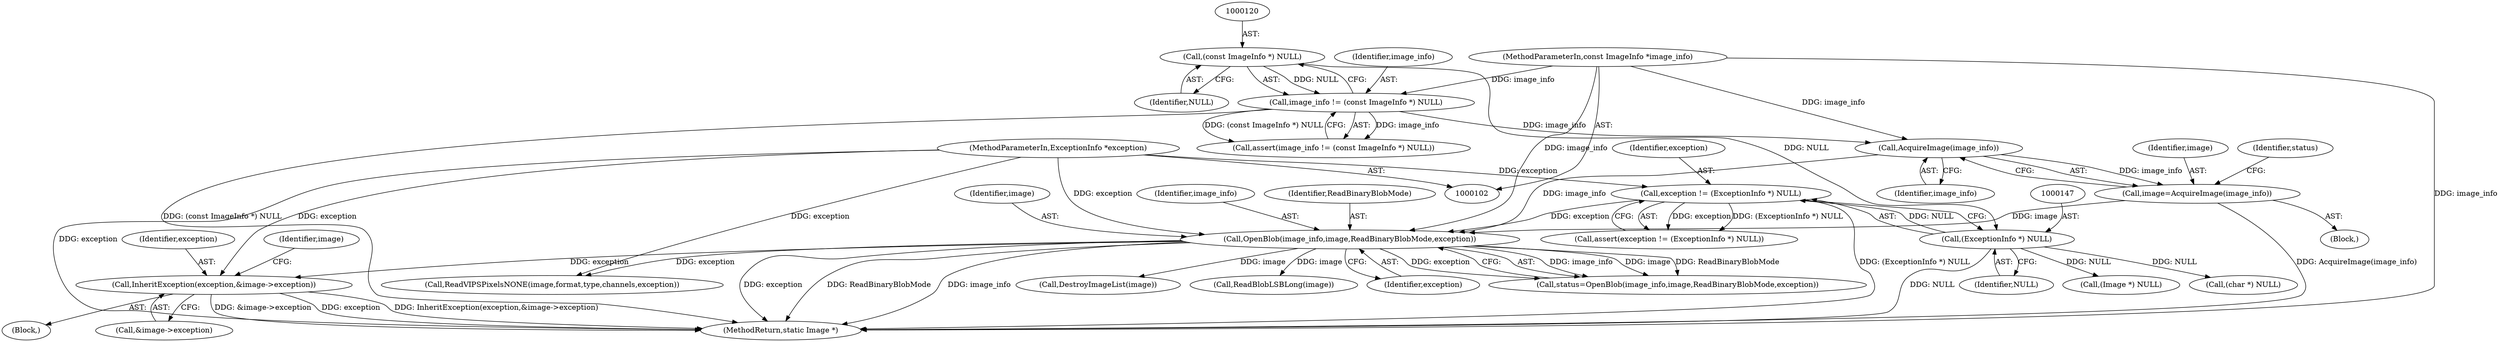 digraph "0_ImageMagick_f6e9d0d9955e85bdd7540b251cd50d598dacc5e6_71@pointer" {
"1000237" [label="(Call,InheritException(exception,&image->exception))"];
"1000161" [label="(Call,OpenBlob(image_info,image,ReadBinaryBlobMode,exception))"];
"1000157" [label="(Call,AcquireImage(image_info))"];
"1000117" [label="(Call,image_info != (const ImageInfo *) NULL)"];
"1000103" [label="(MethodParameterIn,const ImageInfo *image_info)"];
"1000119" [label="(Call,(const ImageInfo *) NULL)"];
"1000155" [label="(Call,image=AcquireImage(image_info))"];
"1000144" [label="(Call,exception != (ExceptionInfo *) NULL)"];
"1000104" [label="(MethodParameterIn,ExceptionInfo *exception)"];
"1000146" [label="(Call,(ExceptionInfo *) NULL)"];
"1000118" [label="(Identifier,image_info)"];
"1000161" [label="(Call,OpenBlob(image_info,image,ReadBinaryBlobMode,exception))"];
"1000158" [label="(Identifier,image_info)"];
"1000119" [label="(Call,(const ImageInfo *) NULL)"];
"1000165" [label="(Identifier,exception)"];
"1000163" [label="(Identifier,image)"];
"1000468" [label="(Call,(char *) NULL)"];
"1000245" [label="(Identifier,image)"];
"1000160" [label="(Identifier,status)"];
"1000531" [label="(MethodReturn,static Image *)"];
"1000159" [label="(Call,status=OpenBlob(image_info,image,ReadBinaryBlobMode,exception))"];
"1000162" [label="(Identifier,image_info)"];
"1000105" [label="(Block,)"];
"1000156" [label="(Identifier,image)"];
"1000103" [label="(MethodParameterIn,const ImageInfo *image_info)"];
"1000157" [label="(Call,AcquireImage(image_info))"];
"1000143" [label="(Call,assert(exception != (ExceptionInfo *) NULL))"];
"1000155" [label="(Call,image=AcquireImage(image_info))"];
"1000104" [label="(MethodParameterIn,ExceptionInfo *exception)"];
"1000144" [label="(Call,exception != (ExceptionInfo *) NULL)"];
"1000173" [label="(Call,DestroyImageList(image))"];
"1000237" [label="(Call,InheritException(exception,&image->exception))"];
"1000117" [label="(Call,image_info != (const ImageInfo *) NULL)"];
"1000176" [label="(Call,(Image *) NULL)"];
"1000236" [label="(Block,)"];
"1000181" [label="(Call,ReadBlobLSBLong(image))"];
"1000456" [label="(Call,ReadVIPSPixelsNONE(image,format,type,channels,exception))"];
"1000116" [label="(Call,assert(image_info != (const ImageInfo *) NULL))"];
"1000238" [label="(Identifier,exception)"];
"1000164" [label="(Identifier,ReadBinaryBlobMode)"];
"1000239" [label="(Call,&image->exception)"];
"1000121" [label="(Identifier,NULL)"];
"1000146" [label="(Call,(ExceptionInfo *) NULL)"];
"1000148" [label="(Identifier,NULL)"];
"1000145" [label="(Identifier,exception)"];
"1000237" -> "1000236"  [label="AST: "];
"1000237" -> "1000239"  [label="CFG: "];
"1000238" -> "1000237"  [label="AST: "];
"1000239" -> "1000237"  [label="AST: "];
"1000245" -> "1000237"  [label="CFG: "];
"1000237" -> "1000531"  [label="DDG: InheritException(exception,&image->exception)"];
"1000237" -> "1000531"  [label="DDG: &image->exception"];
"1000237" -> "1000531"  [label="DDG: exception"];
"1000161" -> "1000237"  [label="DDG: exception"];
"1000104" -> "1000237"  [label="DDG: exception"];
"1000161" -> "1000159"  [label="AST: "];
"1000161" -> "1000165"  [label="CFG: "];
"1000162" -> "1000161"  [label="AST: "];
"1000163" -> "1000161"  [label="AST: "];
"1000164" -> "1000161"  [label="AST: "];
"1000165" -> "1000161"  [label="AST: "];
"1000159" -> "1000161"  [label="CFG: "];
"1000161" -> "1000531"  [label="DDG: ReadBinaryBlobMode"];
"1000161" -> "1000531"  [label="DDG: image_info"];
"1000161" -> "1000531"  [label="DDG: exception"];
"1000161" -> "1000159"  [label="DDG: image_info"];
"1000161" -> "1000159"  [label="DDG: image"];
"1000161" -> "1000159"  [label="DDG: ReadBinaryBlobMode"];
"1000161" -> "1000159"  [label="DDG: exception"];
"1000157" -> "1000161"  [label="DDG: image_info"];
"1000103" -> "1000161"  [label="DDG: image_info"];
"1000155" -> "1000161"  [label="DDG: image"];
"1000144" -> "1000161"  [label="DDG: exception"];
"1000104" -> "1000161"  [label="DDG: exception"];
"1000161" -> "1000173"  [label="DDG: image"];
"1000161" -> "1000181"  [label="DDG: image"];
"1000161" -> "1000456"  [label="DDG: exception"];
"1000157" -> "1000155"  [label="AST: "];
"1000157" -> "1000158"  [label="CFG: "];
"1000158" -> "1000157"  [label="AST: "];
"1000155" -> "1000157"  [label="CFG: "];
"1000157" -> "1000155"  [label="DDG: image_info"];
"1000117" -> "1000157"  [label="DDG: image_info"];
"1000103" -> "1000157"  [label="DDG: image_info"];
"1000117" -> "1000116"  [label="AST: "];
"1000117" -> "1000119"  [label="CFG: "];
"1000118" -> "1000117"  [label="AST: "];
"1000119" -> "1000117"  [label="AST: "];
"1000116" -> "1000117"  [label="CFG: "];
"1000117" -> "1000531"  [label="DDG: (const ImageInfo *) NULL"];
"1000117" -> "1000116"  [label="DDG: image_info"];
"1000117" -> "1000116"  [label="DDG: (const ImageInfo *) NULL"];
"1000103" -> "1000117"  [label="DDG: image_info"];
"1000119" -> "1000117"  [label="DDG: NULL"];
"1000103" -> "1000102"  [label="AST: "];
"1000103" -> "1000531"  [label="DDG: image_info"];
"1000119" -> "1000121"  [label="CFG: "];
"1000120" -> "1000119"  [label="AST: "];
"1000121" -> "1000119"  [label="AST: "];
"1000119" -> "1000146"  [label="DDG: NULL"];
"1000155" -> "1000105"  [label="AST: "];
"1000156" -> "1000155"  [label="AST: "];
"1000160" -> "1000155"  [label="CFG: "];
"1000155" -> "1000531"  [label="DDG: AcquireImage(image_info)"];
"1000144" -> "1000143"  [label="AST: "];
"1000144" -> "1000146"  [label="CFG: "];
"1000145" -> "1000144"  [label="AST: "];
"1000146" -> "1000144"  [label="AST: "];
"1000143" -> "1000144"  [label="CFG: "];
"1000144" -> "1000531"  [label="DDG: (ExceptionInfo *) NULL"];
"1000144" -> "1000143"  [label="DDG: exception"];
"1000144" -> "1000143"  [label="DDG: (ExceptionInfo *) NULL"];
"1000104" -> "1000144"  [label="DDG: exception"];
"1000146" -> "1000144"  [label="DDG: NULL"];
"1000104" -> "1000102"  [label="AST: "];
"1000104" -> "1000531"  [label="DDG: exception"];
"1000104" -> "1000456"  [label="DDG: exception"];
"1000146" -> "1000148"  [label="CFG: "];
"1000147" -> "1000146"  [label="AST: "];
"1000148" -> "1000146"  [label="AST: "];
"1000146" -> "1000531"  [label="DDG: NULL"];
"1000146" -> "1000176"  [label="DDG: NULL"];
"1000146" -> "1000468"  [label="DDG: NULL"];
}

